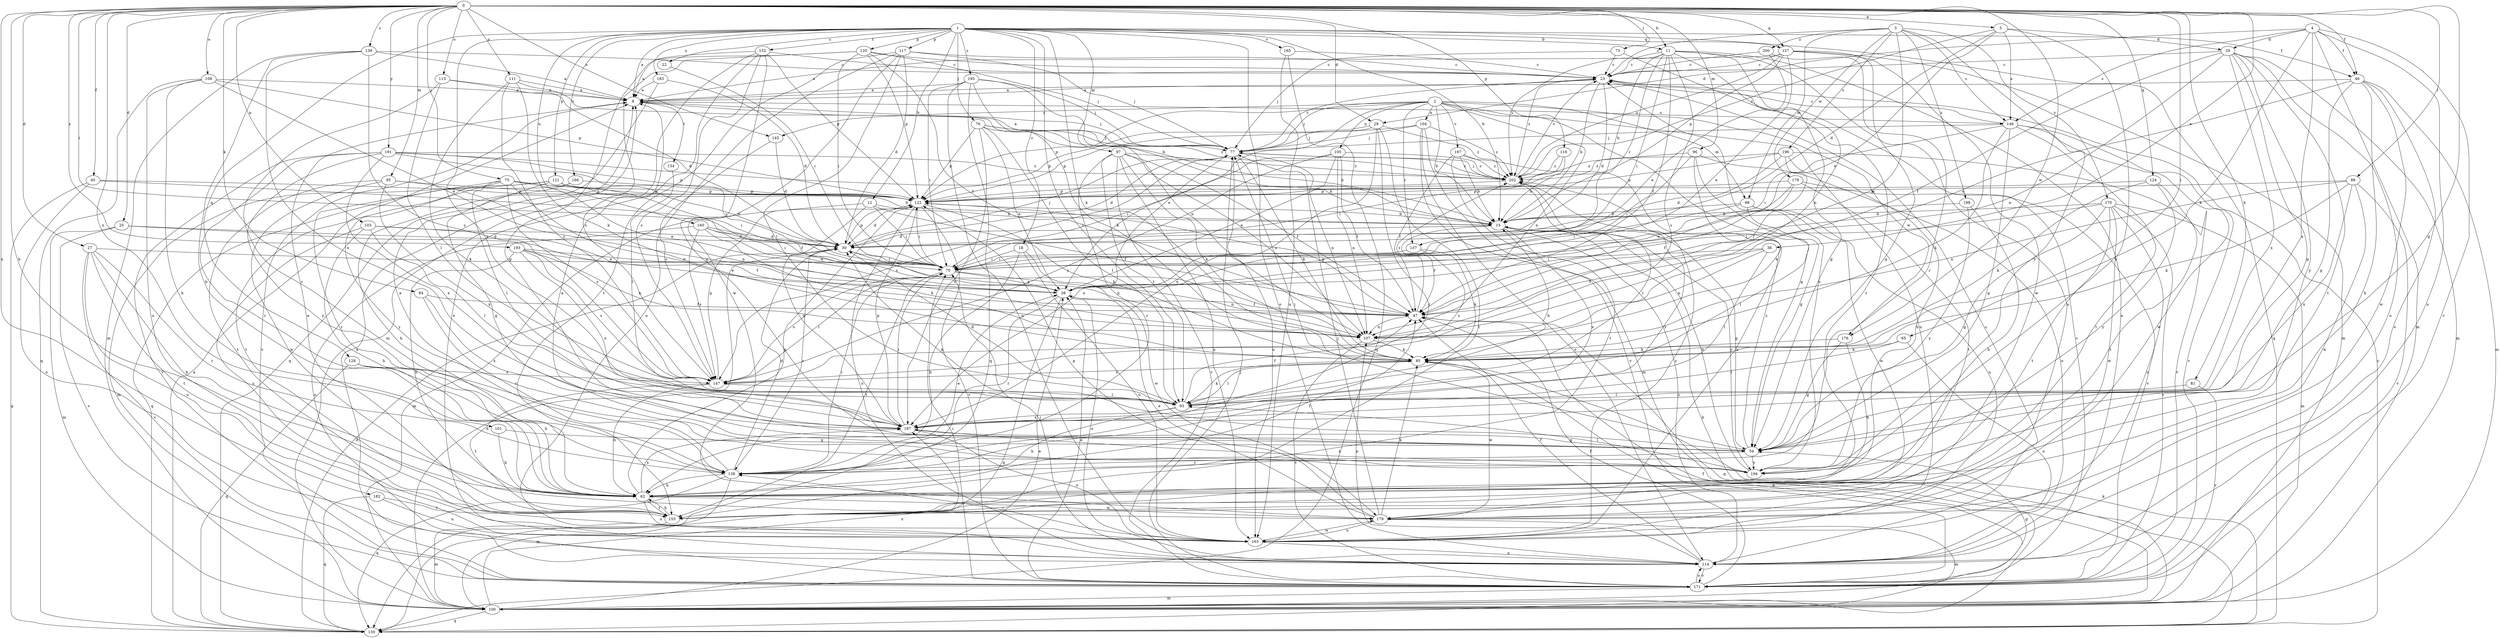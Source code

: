 strict digraph  {
0;
1;
2;
3;
4;
5;
8;
11;
12;
15;
18;
22;
23;
25;
27;
28;
29;
30;
36;
38;
45;
46;
47;
54;
62;
65;
70;
73;
75;
76;
77;
81;
84;
85;
88;
93;
95;
96;
97;
98;
100;
101;
103;
104;
105;
107;
108;
111;
113;
114;
116;
117;
120;
121;
122;
124;
127;
128;
130;
137;
138;
139;
145;
146;
147;
152;
154;
155;
160;
163;
165;
166;
167;
170;
171;
176;
178;
179;
182;
183;
187;
191;
193;
194;
195;
196;
198;
200;
202;
0 -> 5  [label=a];
0 -> 11  [label=b];
0 -> 25  [label=d];
0 -> 27  [label=d];
0 -> 28  [label=d];
0 -> 36  [label=e];
0 -> 45  [label=f];
0 -> 46  [label=f];
0 -> 54  [label=g];
0 -> 62  [label=h];
0 -> 65  [label=i];
0 -> 70  [label=i];
0 -> 73  [label=j];
0 -> 75  [label=j];
0 -> 81  [label=k];
0 -> 84  [label=k];
0 -> 88  [label=l];
0 -> 95  [label=m];
0 -> 96  [label=m];
0 -> 101  [label=n];
0 -> 103  [label=n];
0 -> 108  [label=o];
0 -> 111  [label=o];
0 -> 113  [label=o];
0 -> 116  [label=p];
0 -> 124  [label=q];
0 -> 127  [label=q];
0 -> 139  [label=s];
0 -> 145  [label=s];
0 -> 176  [label=w];
0 -> 182  [label=x];
0 -> 191  [label=y];
0 -> 193  [label=y];
1 -> 8  [label=a];
1 -> 11  [label=b];
1 -> 12  [label=b];
1 -> 15  [label=b];
1 -> 18  [label=c];
1 -> 22  [label=c];
1 -> 46  [label=f];
1 -> 76  [label=j];
1 -> 85  [label=k];
1 -> 93  [label=l];
1 -> 97  [label=m];
1 -> 114  [label=o];
1 -> 117  [label=p];
1 -> 120  [label=p];
1 -> 121  [label=p];
1 -> 127  [label=q];
1 -> 128  [label=q];
1 -> 130  [label=q];
1 -> 152  [label=t];
1 -> 160  [label=u];
1 -> 165  [label=v];
1 -> 166  [label=v];
1 -> 183  [label=x];
1 -> 187  [label=x];
1 -> 195  [label=z];
2 -> 15  [label=b];
2 -> 38  [label=e];
2 -> 54  [label=g];
2 -> 77  [label=j];
2 -> 98  [label=m];
2 -> 104  [label=n];
2 -> 105  [label=n];
2 -> 107  [label=n];
2 -> 122  [label=p];
2 -> 137  [label=r];
2 -> 145  [label=s];
2 -> 163  [label=u];
2 -> 167  [label=v];
2 -> 176  [label=w];
3 -> 23  [label=c];
3 -> 98  [label=m];
3 -> 107  [label=n];
3 -> 146  [label=s];
3 -> 170  [label=v];
3 -> 178  [label=w];
3 -> 194  [label=y];
3 -> 196  [label=z];
3 -> 198  [label=z];
3 -> 200  [label=z];
4 -> 28  [label=d];
4 -> 29  [label=d];
4 -> 46  [label=f];
4 -> 85  [label=k];
4 -> 100  [label=m];
4 -> 114  [label=o];
4 -> 146  [label=s];
4 -> 171  [label=v];
4 -> 187  [label=x];
5 -> 29  [label=d];
5 -> 30  [label=d];
5 -> 38  [label=e];
5 -> 146  [label=s];
5 -> 194  [label=y];
5 -> 202  [label=z];
8 -> 77  [label=j];
8 -> 146  [label=s];
8 -> 154  [label=t];
8 -> 171  [label=v];
11 -> 15  [label=b];
11 -> 23  [label=c];
11 -> 47  [label=f];
11 -> 54  [label=g];
11 -> 70  [label=i];
11 -> 114  [label=o];
11 -> 137  [label=r];
11 -> 147  [label=s];
11 -> 155  [label=t];
11 -> 163  [label=u];
11 -> 202  [label=z];
12 -> 15  [label=b];
12 -> 47  [label=f];
12 -> 70  [label=i];
12 -> 100  [label=m];
12 -> 187  [label=x];
15 -> 30  [label=d];
15 -> 47  [label=f];
15 -> 54  [label=g];
15 -> 114  [label=o];
15 -> 187  [label=x];
15 -> 194  [label=y];
18 -> 62  [label=h];
18 -> 70  [label=i];
18 -> 163  [label=u];
18 -> 179  [label=w];
22 -> 70  [label=i];
23 -> 8  [label=a];
23 -> 15  [label=b];
23 -> 30  [label=d];
23 -> 202  [label=z];
25 -> 30  [label=d];
25 -> 47  [label=f];
25 -> 100  [label=m];
25 -> 171  [label=v];
27 -> 62  [label=h];
27 -> 70  [label=i];
27 -> 138  [label=r];
27 -> 155  [label=t];
27 -> 163  [label=u];
27 -> 171  [label=v];
28 -> 77  [label=j];
28 -> 122  [label=p];
28 -> 138  [label=r];
28 -> 155  [label=t];
28 -> 187  [label=x];
28 -> 202  [label=z];
29 -> 23  [label=c];
29 -> 47  [label=f];
29 -> 54  [label=g];
29 -> 100  [label=m];
29 -> 107  [label=n];
29 -> 114  [label=o];
29 -> 155  [label=t];
29 -> 187  [label=x];
29 -> 194  [label=y];
30 -> 70  [label=i];
30 -> 77  [label=j];
30 -> 107  [label=n];
30 -> 122  [label=p];
30 -> 138  [label=r];
36 -> 47  [label=f];
36 -> 70  [label=i];
36 -> 93  [label=l];
36 -> 107  [label=n];
38 -> 47  [label=f];
38 -> 114  [label=o];
38 -> 130  [label=q];
38 -> 138  [label=r];
45 -> 70  [label=i];
45 -> 114  [label=o];
45 -> 122  [label=p];
45 -> 130  [label=q];
46 -> 8  [label=a];
46 -> 38  [label=e];
46 -> 54  [label=g];
46 -> 62  [label=h];
46 -> 100  [label=m];
46 -> 114  [label=o];
46 -> 179  [label=w];
47 -> 107  [label=n];
47 -> 122  [label=p];
47 -> 130  [label=q];
47 -> 202  [label=z];
54 -> 30  [label=d];
54 -> 77  [label=j];
54 -> 138  [label=r];
54 -> 194  [label=y];
54 -> 202  [label=z];
62 -> 47  [label=f];
62 -> 122  [label=p];
62 -> 155  [label=t];
62 -> 163  [label=u];
62 -> 179  [label=w];
62 -> 187  [label=x];
65 -> 85  [label=k];
65 -> 93  [label=l];
65 -> 114  [label=o];
70 -> 38  [label=e];
70 -> 107  [label=n];
70 -> 147  [label=s];
70 -> 155  [label=t];
73 -> 23  [label=c];
73 -> 77  [label=j];
73 -> 107  [label=n];
75 -> 15  [label=b];
75 -> 38  [label=e];
75 -> 93  [label=l];
75 -> 107  [label=n];
75 -> 122  [label=p];
75 -> 138  [label=r];
75 -> 147  [label=s];
75 -> 194  [label=y];
76 -> 15  [label=b];
76 -> 38  [label=e];
76 -> 77  [label=j];
76 -> 93  [label=l];
76 -> 122  [label=p];
76 -> 187  [label=x];
76 -> 202  [label=z];
77 -> 8  [label=a];
77 -> 23  [label=c];
77 -> 30  [label=d];
77 -> 85  [label=k];
77 -> 107  [label=n];
77 -> 147  [label=s];
77 -> 163  [label=u];
77 -> 187  [label=x];
77 -> 202  [label=z];
81 -> 93  [label=l];
81 -> 171  [label=v];
84 -> 47  [label=f];
84 -> 138  [label=r];
84 -> 187  [label=x];
85 -> 93  [label=l];
85 -> 147  [label=s];
85 -> 179  [label=w];
88 -> 85  [label=k];
88 -> 107  [label=n];
88 -> 122  [label=p];
88 -> 171  [label=v];
88 -> 179  [label=w];
88 -> 187  [label=x];
93 -> 15  [label=b];
93 -> 30  [label=d];
93 -> 47  [label=f];
93 -> 62  [label=h];
93 -> 85  [label=k];
93 -> 187  [label=x];
95 -> 107  [label=n];
95 -> 122  [label=p];
95 -> 155  [label=t];
95 -> 179  [label=w];
95 -> 187  [label=x];
96 -> 54  [label=g];
96 -> 70  [label=i];
96 -> 85  [label=k];
96 -> 114  [label=o];
96 -> 202  [label=z];
97 -> 47  [label=f];
97 -> 85  [label=k];
97 -> 93  [label=l];
97 -> 107  [label=n];
97 -> 138  [label=r];
97 -> 163  [label=u];
97 -> 171  [label=v];
97 -> 202  [label=z];
98 -> 15  [label=b];
98 -> 70  [label=i];
98 -> 93  [label=l];
98 -> 163  [label=u];
98 -> 179  [label=w];
100 -> 15  [label=b];
100 -> 30  [label=d];
100 -> 38  [label=e];
100 -> 85  [label=k];
100 -> 130  [label=q];
100 -> 187  [label=x];
101 -> 54  [label=g];
101 -> 62  [label=h];
103 -> 30  [label=d];
103 -> 38  [label=e];
103 -> 62  [label=h];
103 -> 93  [label=l];
103 -> 163  [label=u];
104 -> 77  [label=j];
104 -> 100  [label=m];
104 -> 114  [label=o];
104 -> 122  [label=p];
104 -> 171  [label=v];
104 -> 202  [label=z];
105 -> 38  [label=e];
105 -> 47  [label=f];
105 -> 70  [label=i];
105 -> 107  [label=n];
105 -> 147  [label=s];
105 -> 202  [label=z];
107 -> 85  [label=k];
107 -> 171  [label=v];
108 -> 8  [label=a];
108 -> 38  [label=e];
108 -> 62  [label=h];
108 -> 122  [label=p];
108 -> 130  [label=q];
108 -> 163  [label=u];
111 -> 8  [label=a];
111 -> 15  [label=b];
111 -> 85  [label=k];
111 -> 147  [label=s];
111 -> 187  [label=x];
113 -> 8  [label=a];
113 -> 30  [label=d];
113 -> 93  [label=l];
113 -> 138  [label=r];
114 -> 23  [label=c];
114 -> 47  [label=f];
114 -> 70  [label=i];
114 -> 107  [label=n];
114 -> 171  [label=v];
116 -> 15  [label=b];
116 -> 70  [label=i];
116 -> 202  [label=z];
117 -> 23  [label=c];
117 -> 30  [label=d];
117 -> 77  [label=j];
117 -> 93  [label=l];
117 -> 114  [label=o];
117 -> 155  [label=t];
117 -> 179  [label=w];
120 -> 23  [label=c];
120 -> 47  [label=f];
120 -> 54  [label=g];
120 -> 70  [label=i];
120 -> 77  [label=j];
120 -> 122  [label=p];
120 -> 147  [label=s];
121 -> 30  [label=d];
121 -> 47  [label=f];
121 -> 54  [label=g];
121 -> 100  [label=m];
121 -> 122  [label=p];
121 -> 155  [label=t];
122 -> 15  [label=b];
122 -> 30  [label=d];
122 -> 70  [label=i];
122 -> 85  [label=k];
122 -> 114  [label=o];
122 -> 171  [label=v];
124 -> 85  [label=k];
124 -> 122  [label=p];
124 -> 155  [label=t];
124 -> 194  [label=y];
127 -> 8  [label=a];
127 -> 23  [label=c];
127 -> 38  [label=e];
127 -> 54  [label=g];
127 -> 100  [label=m];
127 -> 122  [label=p];
127 -> 179  [label=w];
127 -> 202  [label=z];
128 -> 62  [label=h];
128 -> 130  [label=q];
128 -> 147  [label=s];
130 -> 8  [label=a];
130 -> 23  [label=c];
130 -> 30  [label=d];
130 -> 47  [label=f];
130 -> 85  [label=k];
137 -> 70  [label=i];
137 -> 85  [label=k];
137 -> 147  [label=s];
138 -> 8  [label=a];
138 -> 30  [label=d];
138 -> 38  [label=e];
138 -> 62  [label=h];
138 -> 70  [label=i];
138 -> 100  [label=m];
138 -> 130  [label=q];
138 -> 202  [label=z];
139 -> 8  [label=a];
139 -> 23  [label=c];
139 -> 62  [label=h];
139 -> 100  [label=m];
139 -> 147  [label=s];
139 -> 187  [label=x];
145 -> 30  [label=d];
145 -> 147  [label=s];
146 -> 23  [label=c];
146 -> 54  [label=g];
146 -> 70  [label=i];
146 -> 77  [label=j];
146 -> 85  [label=k];
146 -> 155  [label=t];
146 -> 171  [label=v];
146 -> 179  [label=w];
147 -> 62  [label=h];
147 -> 70  [label=i];
147 -> 93  [label=l];
147 -> 122  [label=p];
147 -> 155  [label=t];
152 -> 8  [label=a];
152 -> 23  [label=c];
152 -> 54  [label=g];
152 -> 100  [label=m];
152 -> 114  [label=o];
152 -> 122  [label=p];
152 -> 147  [label=s];
154 -> 93  [label=l];
155 -> 8  [label=a];
155 -> 62  [label=h];
155 -> 100  [label=m];
160 -> 30  [label=d];
160 -> 38  [label=e];
160 -> 70  [label=i];
160 -> 85  [label=k];
160 -> 114  [label=o];
160 -> 147  [label=s];
163 -> 114  [label=o];
163 -> 138  [label=r];
163 -> 179  [label=w];
163 -> 202  [label=z];
165 -> 23  [label=c];
165 -> 130  [label=q];
165 -> 163  [label=u];
166 -> 62  [label=h];
166 -> 122  [label=p];
166 -> 130  [label=q];
167 -> 15  [label=b];
167 -> 47  [label=f];
167 -> 155  [label=t];
167 -> 163  [label=u];
167 -> 202  [label=z];
170 -> 15  [label=b];
170 -> 54  [label=g];
170 -> 70  [label=i];
170 -> 100  [label=m];
170 -> 155  [label=t];
170 -> 163  [label=u];
170 -> 171  [label=v];
170 -> 179  [label=w];
171 -> 8  [label=a];
171 -> 23  [label=c];
171 -> 38  [label=e];
171 -> 47  [label=f];
171 -> 54  [label=g];
171 -> 70  [label=i];
171 -> 77  [label=j];
171 -> 100  [label=m];
171 -> 114  [label=o];
176 -> 54  [label=g];
176 -> 62  [label=h];
176 -> 85  [label=k];
178 -> 38  [label=e];
178 -> 47  [label=f];
178 -> 122  [label=p];
178 -> 155  [label=t];
178 -> 171  [label=v];
179 -> 38  [label=e];
179 -> 77  [label=j];
179 -> 85  [label=k];
179 -> 100  [label=m];
179 -> 122  [label=p];
179 -> 163  [label=u];
182 -> 130  [label=q];
182 -> 155  [label=t];
182 -> 163  [label=u];
183 -> 8  [label=a];
183 -> 30  [label=d];
183 -> 130  [label=q];
187 -> 54  [label=g];
187 -> 70  [label=i];
187 -> 122  [label=p];
187 -> 163  [label=u];
191 -> 15  [label=b];
191 -> 70  [label=i];
191 -> 122  [label=p];
191 -> 138  [label=r];
191 -> 171  [label=v];
191 -> 187  [label=x];
191 -> 194  [label=y];
191 -> 202  [label=z];
193 -> 38  [label=e];
193 -> 62  [label=h];
193 -> 70  [label=i];
193 -> 107  [label=n];
193 -> 147  [label=s];
193 -> 187  [label=x];
194 -> 8  [label=a];
194 -> 15  [label=b];
194 -> 23  [label=c];
194 -> 93  [label=l];
194 -> 187  [label=x];
195 -> 8  [label=a];
195 -> 70  [label=i];
195 -> 77  [label=j];
195 -> 85  [label=k];
195 -> 107  [label=n];
195 -> 130  [label=q];
195 -> 163  [label=u];
196 -> 30  [label=d];
196 -> 47  [label=f];
196 -> 62  [label=h];
196 -> 122  [label=p];
196 -> 171  [label=v];
196 -> 202  [label=z];
198 -> 15  [label=b];
198 -> 62  [label=h];
198 -> 194  [label=y];
200 -> 23  [label=c];
200 -> 38  [label=e];
200 -> 138  [label=r];
202 -> 23  [label=c];
202 -> 77  [label=j];
202 -> 93  [label=l];
202 -> 122  [label=p];
}
